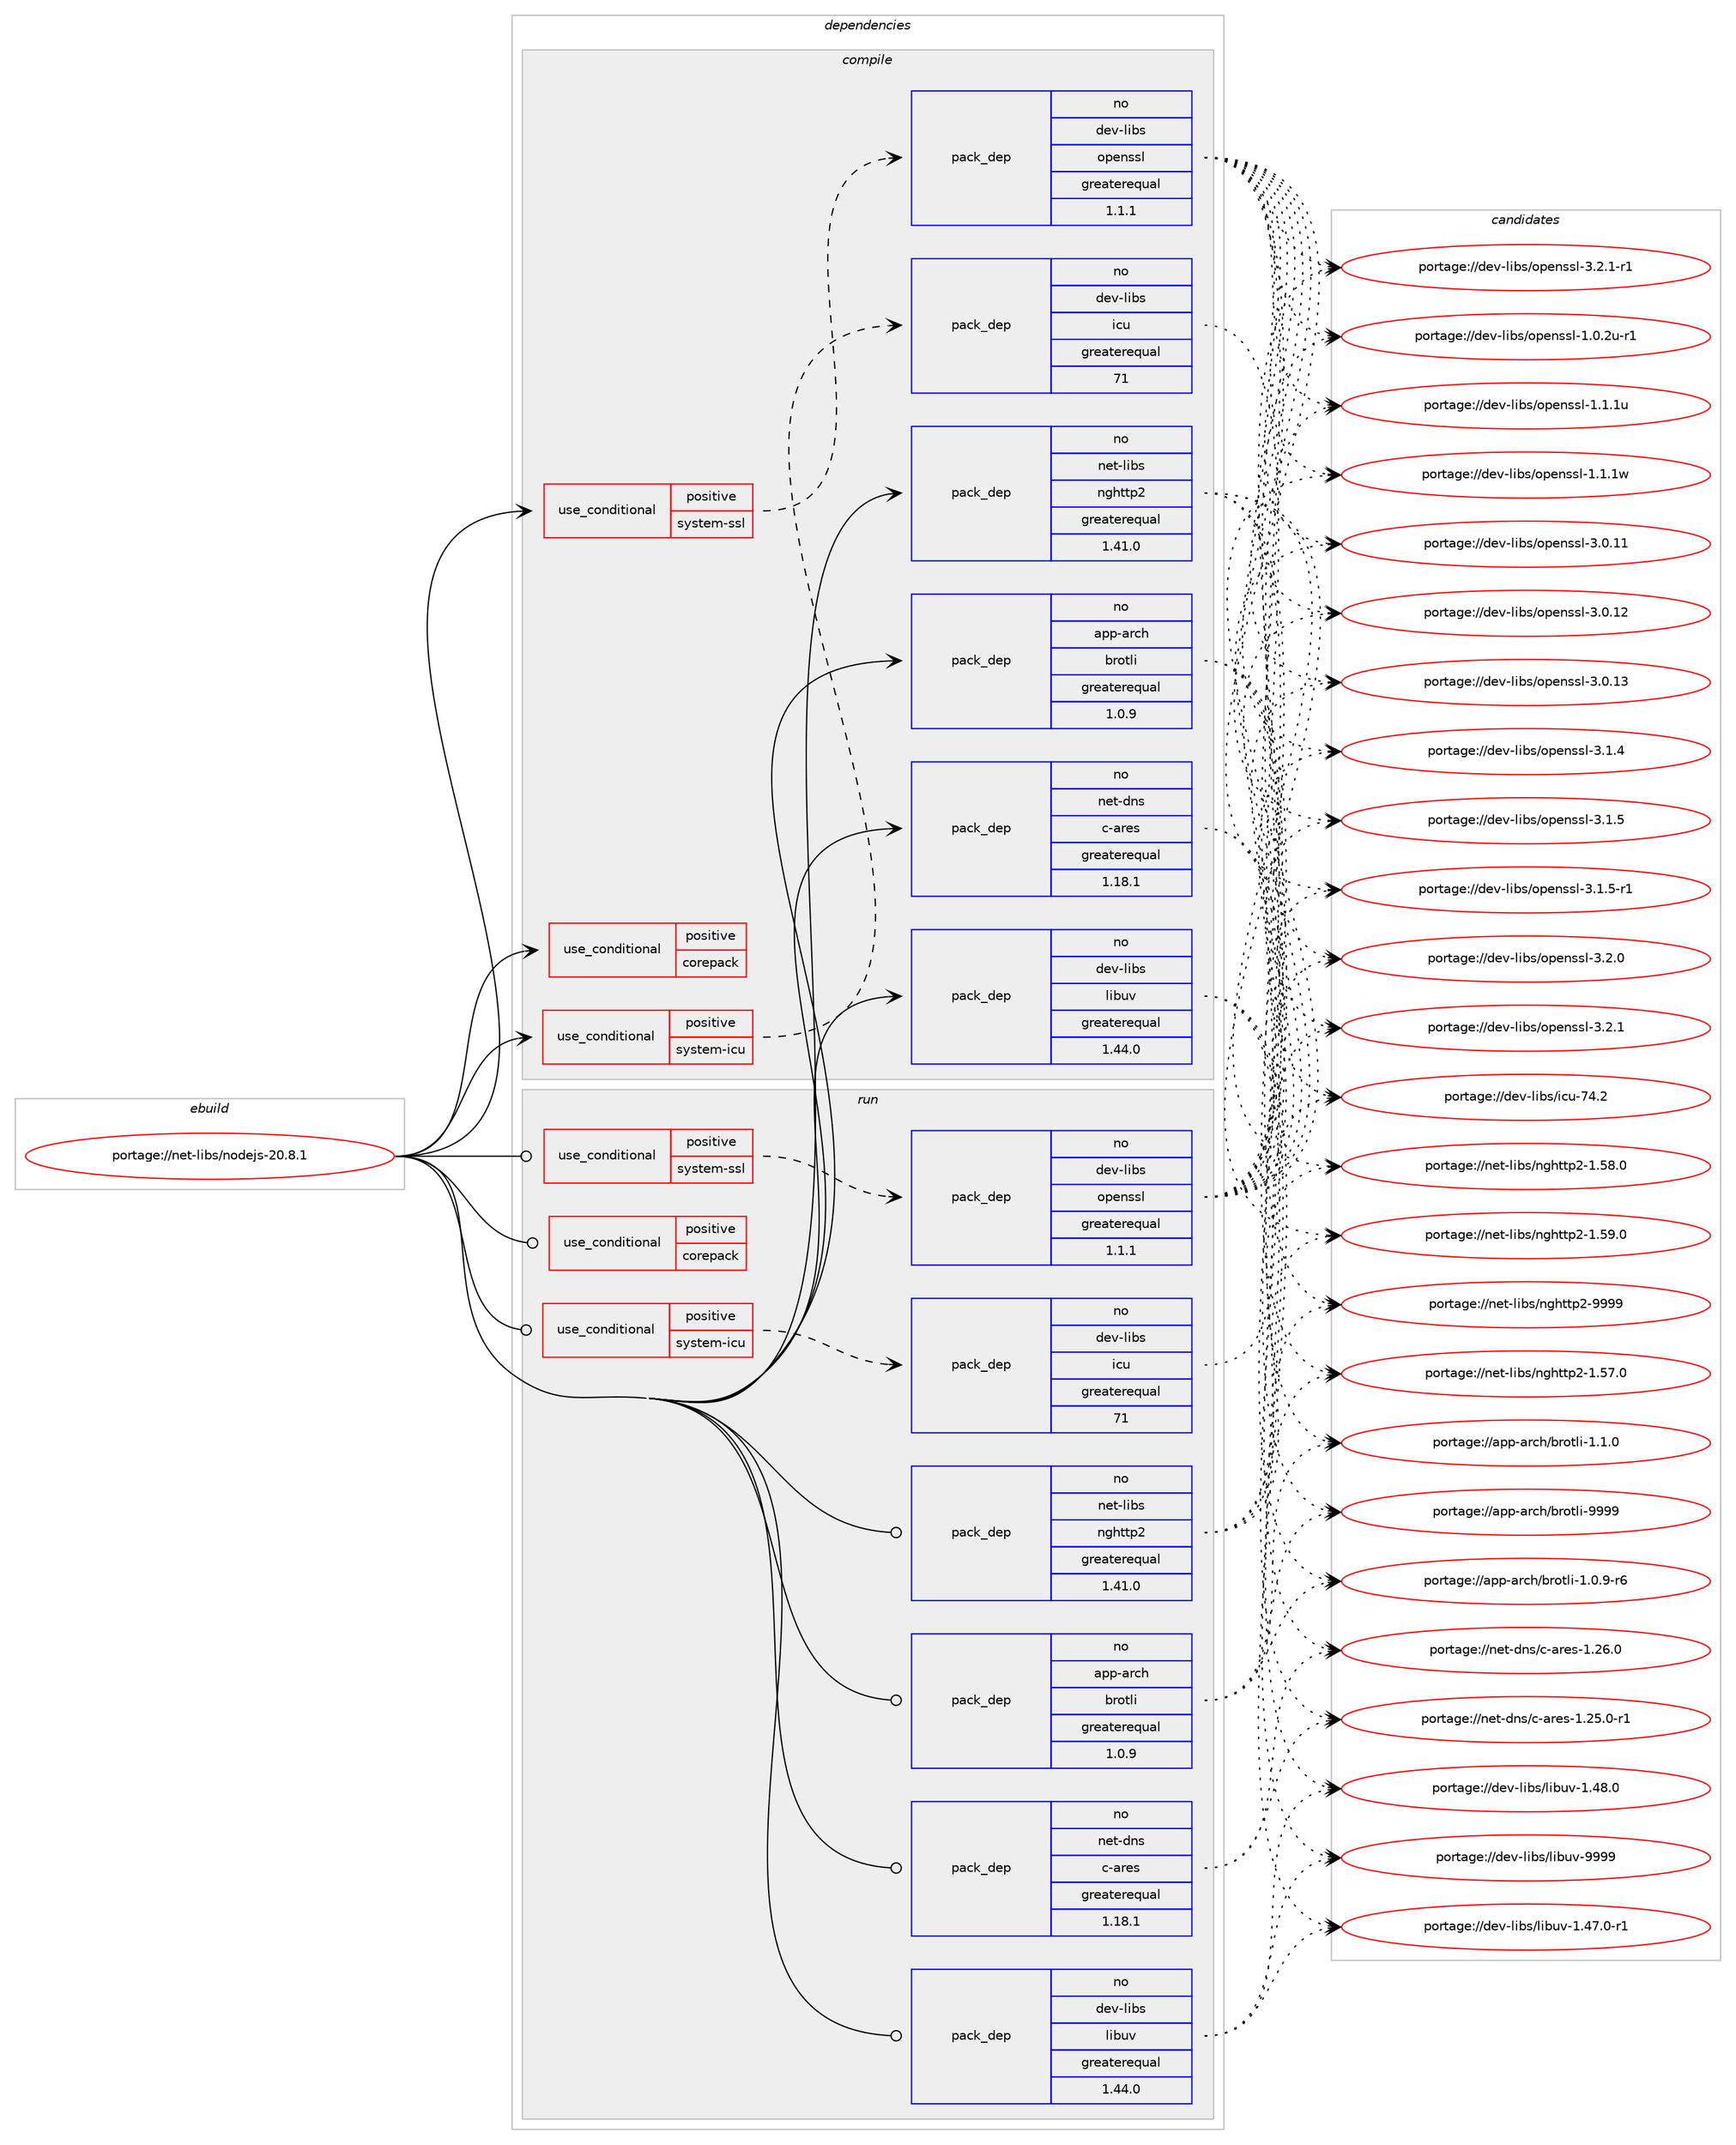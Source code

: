 digraph prolog {

# *************
# Graph options
# *************

newrank=true;
concentrate=true;
compound=true;
graph [rankdir=LR,fontname=Helvetica,fontsize=10,ranksep=1.5];#, ranksep=2.5, nodesep=0.2];
edge  [arrowhead=vee];
node  [fontname=Helvetica,fontsize=10];

# **********
# The ebuild
# **********

subgraph cluster_leftcol {
color=gray;
rank=same;
label=<<i>ebuild</i>>;
id [label="portage://net-libs/nodejs-20.8.1", color=red, width=4, href="../net-libs/nodejs-20.8.1.svg"];
}

# ****************
# The dependencies
# ****************

subgraph cluster_midcol {
color=gray;
label=<<i>dependencies</i>>;
subgraph cluster_compile {
fillcolor="#eeeeee";
style=filled;
label=<<i>compile</i>>;
subgraph cond3526 {
dependency5418 [label=<<TABLE BORDER="0" CELLBORDER="1" CELLSPACING="0" CELLPADDING="4"><TR><TD ROWSPAN="3" CELLPADDING="10">use_conditional</TD></TR><TR><TD>positive</TD></TR><TR><TD>corepack</TD></TR></TABLE>>, shape=none, color=red];
# *** BEGIN UNKNOWN DEPENDENCY TYPE (TODO) ***
# dependency5418 -> package_dependency(portage://net-libs/nodejs-20.8.1,install,weak,sys-apps,yarn,none,[,,],[],[])
# *** END UNKNOWN DEPENDENCY TYPE (TODO) ***

}
id:e -> dependency5418:w [weight=20,style="solid",arrowhead="vee"];
subgraph cond3527 {
dependency5419 [label=<<TABLE BORDER="0" CELLBORDER="1" CELLSPACING="0" CELLPADDING="4"><TR><TD ROWSPAN="3" CELLPADDING="10">use_conditional</TD></TR><TR><TD>positive</TD></TR><TR><TD>system-icu</TD></TR></TABLE>>, shape=none, color=red];
subgraph pack1830 {
dependency5420 [label=<<TABLE BORDER="0" CELLBORDER="1" CELLSPACING="0" CELLPADDING="4" WIDTH="220"><TR><TD ROWSPAN="6" CELLPADDING="30">pack_dep</TD></TR><TR><TD WIDTH="110">no</TD></TR><TR><TD>dev-libs</TD></TR><TR><TD>icu</TD></TR><TR><TD>greaterequal</TD></TR><TR><TD>71</TD></TR></TABLE>>, shape=none, color=blue];
}
dependency5419:e -> dependency5420:w [weight=20,style="dashed",arrowhead="vee"];
}
id:e -> dependency5419:w [weight=20,style="solid",arrowhead="vee"];
subgraph cond3528 {
dependency5421 [label=<<TABLE BORDER="0" CELLBORDER="1" CELLSPACING="0" CELLPADDING="4"><TR><TD ROWSPAN="3" CELLPADDING="10">use_conditional</TD></TR><TR><TD>positive</TD></TR><TR><TD>system-ssl</TD></TR></TABLE>>, shape=none, color=red];
subgraph pack1831 {
dependency5422 [label=<<TABLE BORDER="0" CELLBORDER="1" CELLSPACING="0" CELLPADDING="4" WIDTH="220"><TR><TD ROWSPAN="6" CELLPADDING="30">pack_dep</TD></TR><TR><TD WIDTH="110">no</TD></TR><TR><TD>dev-libs</TD></TR><TR><TD>openssl</TD></TR><TR><TD>greaterequal</TD></TR><TR><TD>1.1.1</TD></TR></TABLE>>, shape=none, color=blue];
}
dependency5421:e -> dependency5422:w [weight=20,style="dashed",arrowhead="vee"];
}
id:e -> dependency5421:w [weight=20,style="solid",arrowhead="vee"];
subgraph pack1832 {
dependency5423 [label=<<TABLE BORDER="0" CELLBORDER="1" CELLSPACING="0" CELLPADDING="4" WIDTH="220"><TR><TD ROWSPAN="6" CELLPADDING="30">pack_dep</TD></TR><TR><TD WIDTH="110">no</TD></TR><TR><TD>app-arch</TD></TR><TR><TD>brotli</TD></TR><TR><TD>greaterequal</TD></TR><TR><TD>1.0.9</TD></TR></TABLE>>, shape=none, color=blue];
}
id:e -> dependency5423:w [weight=20,style="solid",arrowhead="vee"];
subgraph pack1833 {
dependency5424 [label=<<TABLE BORDER="0" CELLBORDER="1" CELLSPACING="0" CELLPADDING="4" WIDTH="220"><TR><TD ROWSPAN="6" CELLPADDING="30">pack_dep</TD></TR><TR><TD WIDTH="110">no</TD></TR><TR><TD>dev-libs</TD></TR><TR><TD>libuv</TD></TR><TR><TD>greaterequal</TD></TR><TR><TD>1.44.0</TD></TR></TABLE>>, shape=none, color=blue];
}
id:e -> dependency5424:w [weight=20,style="solid",arrowhead="vee"];
subgraph pack1834 {
dependency5425 [label=<<TABLE BORDER="0" CELLBORDER="1" CELLSPACING="0" CELLPADDING="4" WIDTH="220"><TR><TD ROWSPAN="6" CELLPADDING="30">pack_dep</TD></TR><TR><TD WIDTH="110">no</TD></TR><TR><TD>net-dns</TD></TR><TR><TD>c-ares</TD></TR><TR><TD>greaterequal</TD></TR><TR><TD>1.18.1</TD></TR></TABLE>>, shape=none, color=blue];
}
id:e -> dependency5425:w [weight=20,style="solid",arrowhead="vee"];
subgraph pack1835 {
dependency5426 [label=<<TABLE BORDER="0" CELLBORDER="1" CELLSPACING="0" CELLPADDING="4" WIDTH="220"><TR><TD ROWSPAN="6" CELLPADDING="30">pack_dep</TD></TR><TR><TD WIDTH="110">no</TD></TR><TR><TD>net-libs</TD></TR><TR><TD>nghttp2</TD></TR><TR><TD>greaterequal</TD></TR><TR><TD>1.41.0</TD></TR></TABLE>>, shape=none, color=blue];
}
id:e -> dependency5426:w [weight=20,style="solid",arrowhead="vee"];
# *** BEGIN UNKNOWN DEPENDENCY TYPE (TODO) ***
# id -> package_dependency(portage://net-libs/nodejs-20.8.1,install,no,sys-devel,gcc,none,[,,],any_different_slot,[])
# *** END UNKNOWN DEPENDENCY TYPE (TODO) ***

# *** BEGIN UNKNOWN DEPENDENCY TYPE (TODO) ***
# id -> package_dependency(portage://net-libs/nodejs-20.8.1,install,no,sys-libs,zlib,none,[,,],[],[])
# *** END UNKNOWN DEPENDENCY TYPE (TODO) ***

}
subgraph cluster_compileandrun {
fillcolor="#eeeeee";
style=filled;
label=<<i>compile and run</i>>;
}
subgraph cluster_run {
fillcolor="#eeeeee";
style=filled;
label=<<i>run</i>>;
subgraph cond3529 {
dependency5427 [label=<<TABLE BORDER="0" CELLBORDER="1" CELLSPACING="0" CELLPADDING="4"><TR><TD ROWSPAN="3" CELLPADDING="10">use_conditional</TD></TR><TR><TD>positive</TD></TR><TR><TD>corepack</TD></TR></TABLE>>, shape=none, color=red];
# *** BEGIN UNKNOWN DEPENDENCY TYPE (TODO) ***
# dependency5427 -> package_dependency(portage://net-libs/nodejs-20.8.1,run,weak,sys-apps,yarn,none,[,,],[],[])
# *** END UNKNOWN DEPENDENCY TYPE (TODO) ***

}
id:e -> dependency5427:w [weight=20,style="solid",arrowhead="odot"];
subgraph cond3530 {
dependency5428 [label=<<TABLE BORDER="0" CELLBORDER="1" CELLSPACING="0" CELLPADDING="4"><TR><TD ROWSPAN="3" CELLPADDING="10">use_conditional</TD></TR><TR><TD>positive</TD></TR><TR><TD>system-icu</TD></TR></TABLE>>, shape=none, color=red];
subgraph pack1836 {
dependency5429 [label=<<TABLE BORDER="0" CELLBORDER="1" CELLSPACING="0" CELLPADDING="4" WIDTH="220"><TR><TD ROWSPAN="6" CELLPADDING="30">pack_dep</TD></TR><TR><TD WIDTH="110">no</TD></TR><TR><TD>dev-libs</TD></TR><TR><TD>icu</TD></TR><TR><TD>greaterequal</TD></TR><TR><TD>71</TD></TR></TABLE>>, shape=none, color=blue];
}
dependency5428:e -> dependency5429:w [weight=20,style="dashed",arrowhead="vee"];
}
id:e -> dependency5428:w [weight=20,style="solid",arrowhead="odot"];
subgraph cond3531 {
dependency5430 [label=<<TABLE BORDER="0" CELLBORDER="1" CELLSPACING="0" CELLPADDING="4"><TR><TD ROWSPAN="3" CELLPADDING="10">use_conditional</TD></TR><TR><TD>positive</TD></TR><TR><TD>system-ssl</TD></TR></TABLE>>, shape=none, color=red];
subgraph pack1837 {
dependency5431 [label=<<TABLE BORDER="0" CELLBORDER="1" CELLSPACING="0" CELLPADDING="4" WIDTH="220"><TR><TD ROWSPAN="6" CELLPADDING="30">pack_dep</TD></TR><TR><TD WIDTH="110">no</TD></TR><TR><TD>dev-libs</TD></TR><TR><TD>openssl</TD></TR><TR><TD>greaterequal</TD></TR><TR><TD>1.1.1</TD></TR></TABLE>>, shape=none, color=blue];
}
dependency5430:e -> dependency5431:w [weight=20,style="dashed",arrowhead="vee"];
}
id:e -> dependency5430:w [weight=20,style="solid",arrowhead="odot"];
subgraph pack1838 {
dependency5432 [label=<<TABLE BORDER="0" CELLBORDER="1" CELLSPACING="0" CELLPADDING="4" WIDTH="220"><TR><TD ROWSPAN="6" CELLPADDING="30">pack_dep</TD></TR><TR><TD WIDTH="110">no</TD></TR><TR><TD>app-arch</TD></TR><TR><TD>brotli</TD></TR><TR><TD>greaterequal</TD></TR><TR><TD>1.0.9</TD></TR></TABLE>>, shape=none, color=blue];
}
id:e -> dependency5432:w [weight=20,style="solid",arrowhead="odot"];
subgraph pack1839 {
dependency5433 [label=<<TABLE BORDER="0" CELLBORDER="1" CELLSPACING="0" CELLPADDING="4" WIDTH="220"><TR><TD ROWSPAN="6" CELLPADDING="30">pack_dep</TD></TR><TR><TD WIDTH="110">no</TD></TR><TR><TD>dev-libs</TD></TR><TR><TD>libuv</TD></TR><TR><TD>greaterequal</TD></TR><TR><TD>1.44.0</TD></TR></TABLE>>, shape=none, color=blue];
}
id:e -> dependency5433:w [weight=20,style="solid",arrowhead="odot"];
subgraph pack1840 {
dependency5434 [label=<<TABLE BORDER="0" CELLBORDER="1" CELLSPACING="0" CELLPADDING="4" WIDTH="220"><TR><TD ROWSPAN="6" CELLPADDING="30">pack_dep</TD></TR><TR><TD WIDTH="110">no</TD></TR><TR><TD>net-dns</TD></TR><TR><TD>c-ares</TD></TR><TR><TD>greaterequal</TD></TR><TR><TD>1.18.1</TD></TR></TABLE>>, shape=none, color=blue];
}
id:e -> dependency5434:w [weight=20,style="solid",arrowhead="odot"];
subgraph pack1841 {
dependency5435 [label=<<TABLE BORDER="0" CELLBORDER="1" CELLSPACING="0" CELLPADDING="4" WIDTH="220"><TR><TD ROWSPAN="6" CELLPADDING="30">pack_dep</TD></TR><TR><TD WIDTH="110">no</TD></TR><TR><TD>net-libs</TD></TR><TR><TD>nghttp2</TD></TR><TR><TD>greaterequal</TD></TR><TR><TD>1.41.0</TD></TR></TABLE>>, shape=none, color=blue];
}
id:e -> dependency5435:w [weight=20,style="solid",arrowhead="odot"];
# *** BEGIN UNKNOWN DEPENDENCY TYPE (TODO) ***
# id -> package_dependency(portage://net-libs/nodejs-20.8.1,run,no,sys-devel,gcc,none,[,,],any_different_slot,[])
# *** END UNKNOWN DEPENDENCY TYPE (TODO) ***

# *** BEGIN UNKNOWN DEPENDENCY TYPE (TODO) ***
# id -> package_dependency(portage://net-libs/nodejs-20.8.1,run,no,sys-libs,zlib,none,[,,],[],[])
# *** END UNKNOWN DEPENDENCY TYPE (TODO) ***

}
}

# **************
# The candidates
# **************

subgraph cluster_choices {
rank=same;
color=gray;
label=<<i>candidates</i>>;

subgraph choice1830 {
color=black;
nodesep=1;
choice100101118451081059811547105991174555524650 [label="portage://dev-libs/icu-74.2", color=red, width=4,href="../dev-libs/icu-74.2.svg"];
dependency5420:e -> choice100101118451081059811547105991174555524650:w [style=dotted,weight="100"];
}
subgraph choice1831 {
color=black;
nodesep=1;
choice1001011184510810598115471111121011101151151084549464846501174511449 [label="portage://dev-libs/openssl-1.0.2u-r1", color=red, width=4,href="../dev-libs/openssl-1.0.2u-r1.svg"];
choice100101118451081059811547111112101110115115108454946494649117 [label="portage://dev-libs/openssl-1.1.1u", color=red, width=4,href="../dev-libs/openssl-1.1.1u.svg"];
choice100101118451081059811547111112101110115115108454946494649119 [label="portage://dev-libs/openssl-1.1.1w", color=red, width=4,href="../dev-libs/openssl-1.1.1w.svg"];
choice10010111845108105981154711111210111011511510845514648464949 [label="portage://dev-libs/openssl-3.0.11", color=red, width=4,href="../dev-libs/openssl-3.0.11.svg"];
choice10010111845108105981154711111210111011511510845514648464950 [label="portage://dev-libs/openssl-3.0.12", color=red, width=4,href="../dev-libs/openssl-3.0.12.svg"];
choice10010111845108105981154711111210111011511510845514648464951 [label="portage://dev-libs/openssl-3.0.13", color=red, width=4,href="../dev-libs/openssl-3.0.13.svg"];
choice100101118451081059811547111112101110115115108455146494652 [label="portage://dev-libs/openssl-3.1.4", color=red, width=4,href="../dev-libs/openssl-3.1.4.svg"];
choice100101118451081059811547111112101110115115108455146494653 [label="portage://dev-libs/openssl-3.1.5", color=red, width=4,href="../dev-libs/openssl-3.1.5.svg"];
choice1001011184510810598115471111121011101151151084551464946534511449 [label="portage://dev-libs/openssl-3.1.5-r1", color=red, width=4,href="../dev-libs/openssl-3.1.5-r1.svg"];
choice100101118451081059811547111112101110115115108455146504648 [label="portage://dev-libs/openssl-3.2.0", color=red, width=4,href="../dev-libs/openssl-3.2.0.svg"];
choice100101118451081059811547111112101110115115108455146504649 [label="portage://dev-libs/openssl-3.2.1", color=red, width=4,href="../dev-libs/openssl-3.2.1.svg"];
choice1001011184510810598115471111121011101151151084551465046494511449 [label="portage://dev-libs/openssl-3.2.1-r1", color=red, width=4,href="../dev-libs/openssl-3.2.1-r1.svg"];
dependency5422:e -> choice1001011184510810598115471111121011101151151084549464846501174511449:w [style=dotted,weight="100"];
dependency5422:e -> choice100101118451081059811547111112101110115115108454946494649117:w [style=dotted,weight="100"];
dependency5422:e -> choice100101118451081059811547111112101110115115108454946494649119:w [style=dotted,weight="100"];
dependency5422:e -> choice10010111845108105981154711111210111011511510845514648464949:w [style=dotted,weight="100"];
dependency5422:e -> choice10010111845108105981154711111210111011511510845514648464950:w [style=dotted,weight="100"];
dependency5422:e -> choice10010111845108105981154711111210111011511510845514648464951:w [style=dotted,weight="100"];
dependency5422:e -> choice100101118451081059811547111112101110115115108455146494652:w [style=dotted,weight="100"];
dependency5422:e -> choice100101118451081059811547111112101110115115108455146494653:w [style=dotted,weight="100"];
dependency5422:e -> choice1001011184510810598115471111121011101151151084551464946534511449:w [style=dotted,weight="100"];
dependency5422:e -> choice100101118451081059811547111112101110115115108455146504648:w [style=dotted,weight="100"];
dependency5422:e -> choice100101118451081059811547111112101110115115108455146504649:w [style=dotted,weight="100"];
dependency5422:e -> choice1001011184510810598115471111121011101151151084551465046494511449:w [style=dotted,weight="100"];
}
subgraph choice1832 {
color=black;
nodesep=1;
choice9711211245971149910447981141111161081054549464846574511454 [label="portage://app-arch/brotli-1.0.9-r6", color=red, width=4,href="../app-arch/brotli-1.0.9-r6.svg"];
choice971121124597114991044798114111116108105454946494648 [label="portage://app-arch/brotli-1.1.0", color=red, width=4,href="../app-arch/brotli-1.1.0.svg"];
choice9711211245971149910447981141111161081054557575757 [label="portage://app-arch/brotli-9999", color=red, width=4,href="../app-arch/brotli-9999.svg"];
dependency5423:e -> choice9711211245971149910447981141111161081054549464846574511454:w [style=dotted,weight="100"];
dependency5423:e -> choice971121124597114991044798114111116108105454946494648:w [style=dotted,weight="100"];
dependency5423:e -> choice9711211245971149910447981141111161081054557575757:w [style=dotted,weight="100"];
}
subgraph choice1833 {
color=black;
nodesep=1;
choice10010111845108105981154710810598117118454946525546484511449 [label="portage://dev-libs/libuv-1.47.0-r1", color=red, width=4,href="../dev-libs/libuv-1.47.0-r1.svg"];
choice1001011184510810598115471081059811711845494652564648 [label="portage://dev-libs/libuv-1.48.0", color=red, width=4,href="../dev-libs/libuv-1.48.0.svg"];
choice100101118451081059811547108105981171184557575757 [label="portage://dev-libs/libuv-9999", color=red, width=4,href="../dev-libs/libuv-9999.svg"];
dependency5424:e -> choice10010111845108105981154710810598117118454946525546484511449:w [style=dotted,weight="100"];
dependency5424:e -> choice1001011184510810598115471081059811711845494652564648:w [style=dotted,weight="100"];
dependency5424:e -> choice100101118451081059811547108105981171184557575757:w [style=dotted,weight="100"];
}
subgraph choice1834 {
color=black;
nodesep=1;
choice1101011164510011011547994597114101115454946505346484511449 [label="portage://net-dns/c-ares-1.25.0-r1", color=red, width=4,href="../net-dns/c-ares-1.25.0-r1.svg"];
choice110101116451001101154799459711410111545494650544648 [label="portage://net-dns/c-ares-1.26.0", color=red, width=4,href="../net-dns/c-ares-1.26.0.svg"];
dependency5425:e -> choice1101011164510011011547994597114101115454946505346484511449:w [style=dotted,weight="100"];
dependency5425:e -> choice110101116451001101154799459711410111545494650544648:w [style=dotted,weight="100"];
}
subgraph choice1835 {
color=black;
nodesep=1;
choice1101011164510810598115471101031041161161125045494653554648 [label="portage://net-libs/nghttp2-1.57.0", color=red, width=4,href="../net-libs/nghttp2-1.57.0.svg"];
choice1101011164510810598115471101031041161161125045494653564648 [label="portage://net-libs/nghttp2-1.58.0", color=red, width=4,href="../net-libs/nghttp2-1.58.0.svg"];
choice1101011164510810598115471101031041161161125045494653574648 [label="portage://net-libs/nghttp2-1.59.0", color=red, width=4,href="../net-libs/nghttp2-1.59.0.svg"];
choice110101116451081059811547110103104116116112504557575757 [label="portage://net-libs/nghttp2-9999", color=red, width=4,href="../net-libs/nghttp2-9999.svg"];
dependency5426:e -> choice1101011164510810598115471101031041161161125045494653554648:w [style=dotted,weight="100"];
dependency5426:e -> choice1101011164510810598115471101031041161161125045494653564648:w [style=dotted,weight="100"];
dependency5426:e -> choice1101011164510810598115471101031041161161125045494653574648:w [style=dotted,weight="100"];
dependency5426:e -> choice110101116451081059811547110103104116116112504557575757:w [style=dotted,weight="100"];
}
subgraph choice1836 {
color=black;
nodesep=1;
choice100101118451081059811547105991174555524650 [label="portage://dev-libs/icu-74.2", color=red, width=4,href="../dev-libs/icu-74.2.svg"];
dependency5429:e -> choice100101118451081059811547105991174555524650:w [style=dotted,weight="100"];
}
subgraph choice1837 {
color=black;
nodesep=1;
choice1001011184510810598115471111121011101151151084549464846501174511449 [label="portage://dev-libs/openssl-1.0.2u-r1", color=red, width=4,href="../dev-libs/openssl-1.0.2u-r1.svg"];
choice100101118451081059811547111112101110115115108454946494649117 [label="portage://dev-libs/openssl-1.1.1u", color=red, width=4,href="../dev-libs/openssl-1.1.1u.svg"];
choice100101118451081059811547111112101110115115108454946494649119 [label="portage://dev-libs/openssl-1.1.1w", color=red, width=4,href="../dev-libs/openssl-1.1.1w.svg"];
choice10010111845108105981154711111210111011511510845514648464949 [label="portage://dev-libs/openssl-3.0.11", color=red, width=4,href="../dev-libs/openssl-3.0.11.svg"];
choice10010111845108105981154711111210111011511510845514648464950 [label="portage://dev-libs/openssl-3.0.12", color=red, width=4,href="../dev-libs/openssl-3.0.12.svg"];
choice10010111845108105981154711111210111011511510845514648464951 [label="portage://dev-libs/openssl-3.0.13", color=red, width=4,href="../dev-libs/openssl-3.0.13.svg"];
choice100101118451081059811547111112101110115115108455146494652 [label="portage://dev-libs/openssl-3.1.4", color=red, width=4,href="../dev-libs/openssl-3.1.4.svg"];
choice100101118451081059811547111112101110115115108455146494653 [label="portage://dev-libs/openssl-3.1.5", color=red, width=4,href="../dev-libs/openssl-3.1.5.svg"];
choice1001011184510810598115471111121011101151151084551464946534511449 [label="portage://dev-libs/openssl-3.1.5-r1", color=red, width=4,href="../dev-libs/openssl-3.1.5-r1.svg"];
choice100101118451081059811547111112101110115115108455146504648 [label="portage://dev-libs/openssl-3.2.0", color=red, width=4,href="../dev-libs/openssl-3.2.0.svg"];
choice100101118451081059811547111112101110115115108455146504649 [label="portage://dev-libs/openssl-3.2.1", color=red, width=4,href="../dev-libs/openssl-3.2.1.svg"];
choice1001011184510810598115471111121011101151151084551465046494511449 [label="portage://dev-libs/openssl-3.2.1-r1", color=red, width=4,href="../dev-libs/openssl-3.2.1-r1.svg"];
dependency5431:e -> choice1001011184510810598115471111121011101151151084549464846501174511449:w [style=dotted,weight="100"];
dependency5431:e -> choice100101118451081059811547111112101110115115108454946494649117:w [style=dotted,weight="100"];
dependency5431:e -> choice100101118451081059811547111112101110115115108454946494649119:w [style=dotted,weight="100"];
dependency5431:e -> choice10010111845108105981154711111210111011511510845514648464949:w [style=dotted,weight="100"];
dependency5431:e -> choice10010111845108105981154711111210111011511510845514648464950:w [style=dotted,weight="100"];
dependency5431:e -> choice10010111845108105981154711111210111011511510845514648464951:w [style=dotted,weight="100"];
dependency5431:e -> choice100101118451081059811547111112101110115115108455146494652:w [style=dotted,weight="100"];
dependency5431:e -> choice100101118451081059811547111112101110115115108455146494653:w [style=dotted,weight="100"];
dependency5431:e -> choice1001011184510810598115471111121011101151151084551464946534511449:w [style=dotted,weight="100"];
dependency5431:e -> choice100101118451081059811547111112101110115115108455146504648:w [style=dotted,weight="100"];
dependency5431:e -> choice100101118451081059811547111112101110115115108455146504649:w [style=dotted,weight="100"];
dependency5431:e -> choice1001011184510810598115471111121011101151151084551465046494511449:w [style=dotted,weight="100"];
}
subgraph choice1838 {
color=black;
nodesep=1;
choice9711211245971149910447981141111161081054549464846574511454 [label="portage://app-arch/brotli-1.0.9-r6", color=red, width=4,href="../app-arch/brotli-1.0.9-r6.svg"];
choice971121124597114991044798114111116108105454946494648 [label="portage://app-arch/brotli-1.1.0", color=red, width=4,href="../app-arch/brotli-1.1.0.svg"];
choice9711211245971149910447981141111161081054557575757 [label="portage://app-arch/brotli-9999", color=red, width=4,href="../app-arch/brotli-9999.svg"];
dependency5432:e -> choice9711211245971149910447981141111161081054549464846574511454:w [style=dotted,weight="100"];
dependency5432:e -> choice971121124597114991044798114111116108105454946494648:w [style=dotted,weight="100"];
dependency5432:e -> choice9711211245971149910447981141111161081054557575757:w [style=dotted,weight="100"];
}
subgraph choice1839 {
color=black;
nodesep=1;
choice10010111845108105981154710810598117118454946525546484511449 [label="portage://dev-libs/libuv-1.47.0-r1", color=red, width=4,href="../dev-libs/libuv-1.47.0-r1.svg"];
choice1001011184510810598115471081059811711845494652564648 [label="portage://dev-libs/libuv-1.48.0", color=red, width=4,href="../dev-libs/libuv-1.48.0.svg"];
choice100101118451081059811547108105981171184557575757 [label="portage://dev-libs/libuv-9999", color=red, width=4,href="../dev-libs/libuv-9999.svg"];
dependency5433:e -> choice10010111845108105981154710810598117118454946525546484511449:w [style=dotted,weight="100"];
dependency5433:e -> choice1001011184510810598115471081059811711845494652564648:w [style=dotted,weight="100"];
dependency5433:e -> choice100101118451081059811547108105981171184557575757:w [style=dotted,weight="100"];
}
subgraph choice1840 {
color=black;
nodesep=1;
choice1101011164510011011547994597114101115454946505346484511449 [label="portage://net-dns/c-ares-1.25.0-r1", color=red, width=4,href="../net-dns/c-ares-1.25.0-r1.svg"];
choice110101116451001101154799459711410111545494650544648 [label="portage://net-dns/c-ares-1.26.0", color=red, width=4,href="../net-dns/c-ares-1.26.0.svg"];
dependency5434:e -> choice1101011164510011011547994597114101115454946505346484511449:w [style=dotted,weight="100"];
dependency5434:e -> choice110101116451001101154799459711410111545494650544648:w [style=dotted,weight="100"];
}
subgraph choice1841 {
color=black;
nodesep=1;
choice1101011164510810598115471101031041161161125045494653554648 [label="portage://net-libs/nghttp2-1.57.0", color=red, width=4,href="../net-libs/nghttp2-1.57.0.svg"];
choice1101011164510810598115471101031041161161125045494653564648 [label="portage://net-libs/nghttp2-1.58.0", color=red, width=4,href="../net-libs/nghttp2-1.58.0.svg"];
choice1101011164510810598115471101031041161161125045494653574648 [label="portage://net-libs/nghttp2-1.59.0", color=red, width=4,href="../net-libs/nghttp2-1.59.0.svg"];
choice110101116451081059811547110103104116116112504557575757 [label="portage://net-libs/nghttp2-9999", color=red, width=4,href="../net-libs/nghttp2-9999.svg"];
dependency5435:e -> choice1101011164510810598115471101031041161161125045494653554648:w [style=dotted,weight="100"];
dependency5435:e -> choice1101011164510810598115471101031041161161125045494653564648:w [style=dotted,weight="100"];
dependency5435:e -> choice1101011164510810598115471101031041161161125045494653574648:w [style=dotted,weight="100"];
dependency5435:e -> choice110101116451081059811547110103104116116112504557575757:w [style=dotted,weight="100"];
}
}

}
